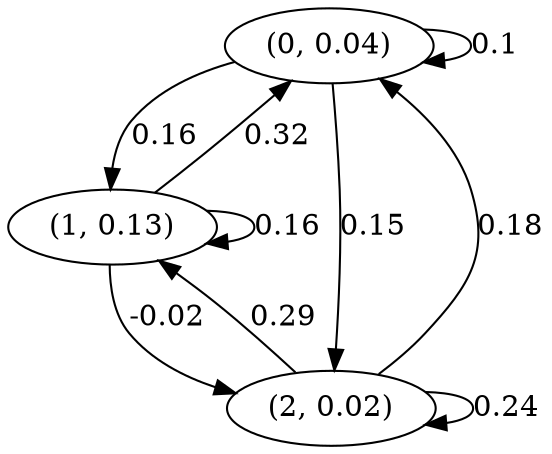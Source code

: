 digraph {
    0 [ label = "(0, 0.04)" ]
    1 [ label = "(1, 0.13)" ]
    2 [ label = "(2, 0.02)" ]
    0 -> 0 [ label = "0.1" ]
    1 -> 1 [ label = "0.16" ]
    2 -> 2 [ label = "0.24" ]
    1 -> 0 [ label = "0.32" ]
    2 -> 0 [ label = "0.18" ]
    0 -> 1 [ label = "0.16" ]
    2 -> 1 [ label = "0.29" ]
    0 -> 2 [ label = "0.15" ]
    1 -> 2 [ label = "-0.02" ]
}

